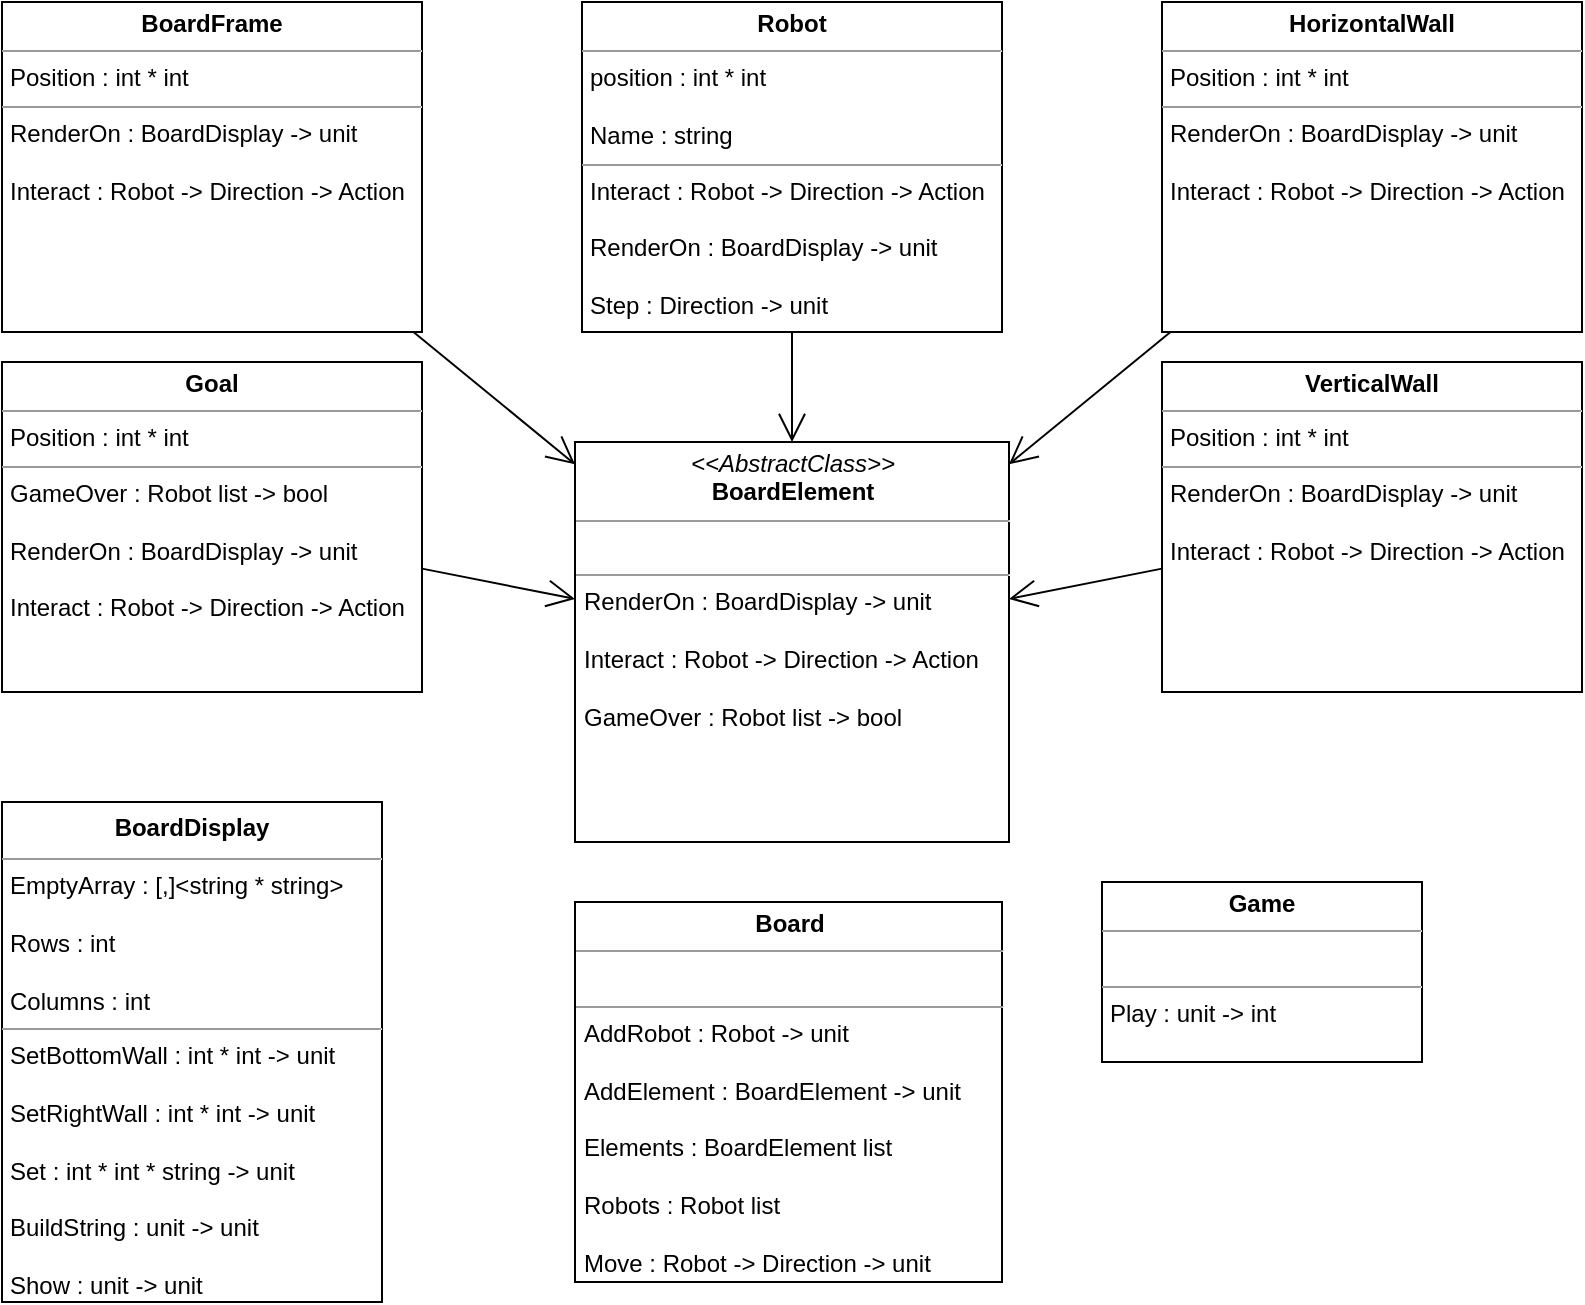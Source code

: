 <mxfile version="15.9.6" type="device"><diagram id="C5RBs43oDa-KdzZeNtuy" name="Page-1"><mxGraphModel dx="1018" dy="601" grid="1" gridSize="10" guides="1" tooltips="1" connect="1" arrows="1" fold="1" page="1" pageScale="1" pageWidth="1169" pageHeight="1654" math="0" shadow="0"><root><mxCell id="WIyWlLk6GJQsqaUBKTNV-0"/><mxCell id="WIyWlLk6GJQsqaUBKTNV-1" parent="WIyWlLk6GJQsqaUBKTNV-0"/><mxCell id="er0PFspoucD0n4DiRWOb-3" value="" style="endArrow=open;endFill=1;endSize=12;html=1;rounded=0;" parent="WIyWlLk6GJQsqaUBKTNV-1" source="-jEHESKyd3ZPEfkHfVcP-8" target="-jEHESKyd3ZPEfkHfVcP-0" edge="1"><mxGeometry width="160" relative="1" as="geometry"><mxPoint x="587.5" y="364" as="sourcePoint"/><mxPoint x="587.5" y="260" as="targetPoint"/></mxGeometry></mxCell><mxCell id="-jEHESKyd3ZPEfkHfVcP-0" value="&lt;p style=&quot;margin: 0px ; margin-top: 4px ; text-align: center&quot;&gt;&lt;i&gt;&amp;lt;&amp;lt;AbstractClass&amp;gt;&amp;gt;&lt;/i&gt;&lt;br&gt;&lt;b&gt;BoardElement&lt;/b&gt;&lt;/p&gt;&lt;hr size=&quot;1&quot;&gt;&lt;p style=&quot;margin: 0px ; margin-left: 4px&quot;&gt;&lt;br&gt;&lt;/p&gt;&lt;hr size=&quot;1&quot;&gt;&lt;p style=&quot;margin: 0px ; margin-left: 4px&quot;&gt;RenderOn : BoardDisplay -&amp;gt; unit&lt;/p&gt;&lt;p style=&quot;margin: 0px ; margin-left: 4px&quot;&gt;&lt;br&gt;&lt;/p&gt;&lt;p style=&quot;margin: 0px ; margin-left: 4px&quot;&gt;Interact : Robot -&amp;gt; Direction -&amp;gt; Action&lt;/p&gt;&lt;p style=&quot;margin: 0px ; margin-left: 4px&quot;&gt;&lt;br&gt;&lt;/p&gt;&lt;p style=&quot;margin: 0px ; margin-left: 4px&quot;&gt;GameOver : Robot list -&amp;gt; bool&lt;/p&gt;&lt;p style=&quot;margin: 0px ; margin-left: 4px&quot;&gt;&lt;br&gt;&lt;/p&gt;" style="verticalAlign=top;align=left;overflow=fill;fontSize=12;fontFamily=Helvetica;html=1;" vertex="1" parent="WIyWlLk6GJQsqaUBKTNV-1"><mxGeometry x="456.5" y="230" width="217" height="200" as="geometry"/></mxCell><mxCell id="-jEHESKyd3ZPEfkHfVcP-6" value="&lt;p style=&quot;margin: 4px 0px 0px ; text-align: center ; line-height: 1.5&quot;&gt;&lt;b&gt;BoardDisplay&lt;/b&gt;&lt;/p&gt;&lt;hr size=&quot;1&quot;&gt;&lt;p style=&quot;margin: 0px ; margin-left: 4px&quot;&gt;EmptyArray : [,]&amp;lt;string * string&amp;gt;&lt;/p&gt;&lt;p style=&quot;margin: 0px ; margin-left: 4px&quot;&gt;&lt;br&gt;&lt;/p&gt;&lt;p style=&quot;margin: 0px ; margin-left: 4px&quot;&gt;&lt;span&gt;Rows : int&lt;/span&gt;&lt;br&gt;&lt;/p&gt;&lt;p style=&quot;margin: 0px ; margin-left: 4px&quot;&gt;&lt;br&gt;&lt;/p&gt;&lt;p style=&quot;margin: 0px ; margin-left: 4px&quot;&gt;Columns : int&lt;/p&gt;&lt;hr size=&quot;1&quot;&gt;&lt;p style=&quot;margin: 0px ; margin-left: 4px&quot;&gt;SetBottomWall : int * int -&amp;gt; unit&lt;/p&gt;&lt;p style=&quot;margin: 0px ; margin-left: 4px&quot;&gt;&lt;br&gt;&lt;/p&gt;&lt;p style=&quot;margin: 0px ; margin-left: 4px&quot;&gt;SetRightWall : int * int -&amp;gt; unit&lt;/p&gt;&lt;p style=&quot;margin: 0px ; margin-left: 4px&quot;&gt;&lt;br&gt;&lt;/p&gt;&lt;p style=&quot;margin: 0px ; margin-left: 4px&quot;&gt;Set : int * int * string -&amp;gt; unit&lt;/p&gt;&lt;p style=&quot;margin: 0px ; margin-left: 4px&quot;&gt;&lt;br&gt;&lt;/p&gt;&lt;p style=&quot;margin: 0px ; margin-left: 4px&quot;&gt;BuildString : unit -&amp;gt; unit&lt;/p&gt;&lt;p style=&quot;margin: 0px ; margin-left: 4px&quot;&gt;&lt;br&gt;&lt;/p&gt;&lt;p style=&quot;margin: 0px ; margin-left: 4px&quot;&gt;Show : unit -&amp;gt; unit&lt;/p&gt;&lt;p style=&quot;margin: 0px ; margin-left: 4px&quot;&gt;&lt;br&gt;&lt;/p&gt;" style="verticalAlign=top;align=left;overflow=fill;fontSize=12;fontFamily=Helvetica;html=1;rounded=0;fillColor=default;gradientColor=none;" vertex="1" parent="WIyWlLk6GJQsqaUBKTNV-1"><mxGeometry x="170" y="410" width="190" height="250" as="geometry"/></mxCell><mxCell id="-jEHESKyd3ZPEfkHfVcP-8" value="&lt;p style=&quot;margin: 0px ; margin-top: 4px ; text-align: center&quot;&gt;&lt;b&gt;Robot&lt;/b&gt;&lt;/p&gt;&lt;hr size=&quot;1&quot;&gt;&lt;p style=&quot;margin: 0px ; margin-left: 4px&quot;&gt;position : int * int&lt;/p&gt;&lt;p style=&quot;margin: 0px ; margin-left: 4px&quot;&gt;&lt;br&gt;&lt;/p&gt;&lt;p style=&quot;margin: 0px ; margin-left: 4px&quot;&gt;Name : string&lt;/p&gt;&lt;hr size=&quot;1&quot;&gt;&lt;p style=&quot;margin: 0px ; margin-left: 4px&quot;&gt;Interact : Robot -&amp;gt; Direction -&amp;gt; Action&lt;/p&gt;&lt;p style=&quot;margin: 0px ; margin-left: 4px&quot;&gt;&lt;br&gt;&lt;/p&gt;&lt;p style=&quot;margin: 0px ; margin-left: 4px&quot;&gt;RenderOn : BoardDisplay -&amp;gt; unit&lt;/p&gt;&lt;p style=&quot;margin: 0px ; margin-left: 4px&quot;&gt;&lt;br&gt;&lt;/p&gt;&lt;p style=&quot;margin: 0px ; margin-left: 4px&quot;&gt;Step : Direction -&amp;gt; unit&lt;/p&gt;" style="verticalAlign=top;align=left;overflow=fill;fontSize=12;fontFamily=Helvetica;html=1;rounded=0;fillColor=default;gradientColor=none;" vertex="1" parent="WIyWlLk6GJQsqaUBKTNV-1"><mxGeometry x="460" y="10" width="210" height="165" as="geometry"/></mxCell><mxCell id="-jEHESKyd3ZPEfkHfVcP-9" value="&lt;p style=&quot;margin: 0px ; margin-top: 4px ; text-align: center&quot;&gt;&lt;b&gt;Goal&lt;/b&gt;&lt;/p&gt;&lt;hr size=&quot;1&quot;&gt;&lt;p style=&quot;margin: 0px ; margin-left: 4px&quot;&gt;Position : int * int&lt;/p&gt;&lt;hr size=&quot;1&quot;&gt;&lt;p style=&quot;margin: 0px ; margin-left: 4px&quot;&gt;GameOver : Robot list -&amp;gt; bool&lt;/p&gt;&lt;p style=&quot;margin: 0px ; margin-left: 4px&quot;&gt;&lt;br&gt;&lt;/p&gt;&lt;p style=&quot;margin: 0px ; margin-left: 4px&quot;&gt;RenderOn : BoardDisplay -&amp;gt; unit&lt;/p&gt;&lt;p style=&quot;margin: 0px ; margin-left: 4px&quot;&gt;&lt;br&gt;&lt;/p&gt;&lt;p style=&quot;margin: 0px ; margin-left: 4px&quot;&gt;Interact : Robot -&amp;gt; Direction -&amp;gt; Action&lt;/p&gt;&lt;p style=&quot;margin: 0px ; margin-left: 4px&quot;&gt;&lt;br&gt;&lt;/p&gt;" style="verticalAlign=top;align=left;overflow=fill;fontSize=12;fontFamily=Helvetica;html=1;rounded=0;fillColor=default;gradientColor=none;" vertex="1" parent="WIyWlLk6GJQsqaUBKTNV-1"><mxGeometry x="170" y="190" width="210" height="165" as="geometry"/></mxCell><mxCell id="-jEHESKyd3ZPEfkHfVcP-10" value="" style="endArrow=open;endFill=1;endSize=12;html=1;rounded=0;" edge="1" parent="WIyWlLk6GJQsqaUBKTNV-1" source="-jEHESKyd3ZPEfkHfVcP-9" target="-jEHESKyd3ZPEfkHfVcP-0"><mxGeometry width="160" relative="1" as="geometry"><mxPoint x="480" y="350" as="sourcePoint"/><mxPoint x="566.098" y="320" as="targetPoint"/></mxGeometry></mxCell><mxCell id="-jEHESKyd3ZPEfkHfVcP-11" value="&lt;p style=&quot;margin: 0px ; margin-top: 4px ; text-align: center&quot;&gt;&lt;b&gt;BoardFrame&lt;/b&gt;&lt;/p&gt;&lt;hr size=&quot;1&quot;&gt;&lt;p style=&quot;margin: 0px ; margin-left: 4px&quot;&gt;Position : int * int&lt;/p&gt;&lt;hr size=&quot;1&quot;&gt;&lt;p style=&quot;margin: 0px ; margin-left: 4px&quot;&gt;RenderOn : BoardDisplay -&amp;gt; unit&lt;/p&gt;&lt;p style=&quot;margin: 0px ; margin-left: 4px&quot;&gt;&lt;br&gt;&lt;/p&gt;&lt;p style=&quot;margin: 0px ; margin-left: 4px&quot;&gt;Interact : Robot -&amp;gt; Direction -&amp;gt; Action&lt;/p&gt;" style="verticalAlign=top;align=left;overflow=fill;fontSize=12;fontFamily=Helvetica;html=1;rounded=0;fillColor=default;gradientColor=none;" vertex="1" parent="WIyWlLk6GJQsqaUBKTNV-1"><mxGeometry x="170" y="10" width="210" height="165" as="geometry"/></mxCell><mxCell id="-jEHESKyd3ZPEfkHfVcP-12" value="" style="endArrow=open;endFill=1;endSize=12;html=1;rounded=0;" edge="1" parent="WIyWlLk6GJQsqaUBKTNV-1" source="-jEHESKyd3ZPEfkHfVcP-11" target="-jEHESKyd3ZPEfkHfVcP-0"><mxGeometry width="160" relative="1" as="geometry"><mxPoint x="320" y="340" as="sourcePoint"/><mxPoint x="320" y="300" as="targetPoint"/></mxGeometry></mxCell><mxCell id="-jEHESKyd3ZPEfkHfVcP-13" value="&lt;p style=&quot;margin: 0px ; margin-top: 4px ; text-align: center&quot;&gt;&lt;b&gt;VerticalWall&lt;/b&gt;&lt;/p&gt;&lt;hr size=&quot;1&quot;&gt;&lt;p style=&quot;margin: 0px ; margin-left: 4px&quot;&gt;Position : int * int&lt;br&gt;&lt;/p&gt;&lt;hr size=&quot;1&quot;&gt;&lt;p style=&quot;margin: 0px ; margin-left: 4px&quot;&gt;RenderOn : BoardDisplay -&amp;gt; unit&lt;/p&gt;&lt;p style=&quot;margin: 0px ; margin-left: 4px&quot;&gt;&lt;br&gt;&lt;/p&gt;&lt;p style=&quot;margin: 0px ; margin-left: 4px&quot;&gt;Interact : Robot -&amp;gt; Direction -&amp;gt; Action&lt;/p&gt;" style="verticalAlign=top;align=left;overflow=fill;fontSize=12;fontFamily=Helvetica;html=1;rounded=0;fillColor=default;gradientColor=none;" vertex="1" parent="WIyWlLk6GJQsqaUBKTNV-1"><mxGeometry x="750" y="190" width="210" height="165" as="geometry"/></mxCell><mxCell id="-jEHESKyd3ZPEfkHfVcP-14" value="" style="endArrow=open;endFill=1;endSize=12;html=1;rounded=0;" edge="1" parent="WIyWlLk6GJQsqaUBKTNV-1" source="-jEHESKyd3ZPEfkHfVcP-13" target="-jEHESKyd3ZPEfkHfVcP-0"><mxGeometry width="160" relative="1" as="geometry"><mxPoint x="870.949" y="345" as="sourcePoint"/><mxPoint x="820.002" y="290" as="targetPoint"/></mxGeometry></mxCell><mxCell id="-jEHESKyd3ZPEfkHfVcP-15" value="&lt;p style=&quot;margin: 0px ; margin-top: 4px ; text-align: center&quot;&gt;&lt;b&gt;HorizontalWall&lt;/b&gt;&lt;/p&gt;&lt;hr size=&quot;1&quot;&gt;&lt;p style=&quot;margin: 0px ; margin-left: 4px&quot;&gt;Position : int * int&lt;br&gt;&lt;/p&gt;&lt;hr size=&quot;1&quot;&gt;&lt;p style=&quot;margin: 0px ; margin-left: 4px&quot;&gt;RenderOn : BoardDisplay -&amp;gt; unit&lt;/p&gt;&lt;p style=&quot;margin: 0px ; margin-left: 4px&quot;&gt;&lt;br&gt;&lt;/p&gt;&lt;p style=&quot;margin: 0px ; margin-left: 4px&quot;&gt;Interact : Robot -&amp;gt; Direction -&amp;gt; Action&lt;br&gt;&lt;/p&gt;" style="verticalAlign=top;align=left;overflow=fill;fontSize=12;fontFamily=Helvetica;html=1;rounded=0;fillColor=default;gradientColor=none;" vertex="1" parent="WIyWlLk6GJQsqaUBKTNV-1"><mxGeometry x="750" y="10" width="210" height="165" as="geometry"/></mxCell><mxCell id="-jEHESKyd3ZPEfkHfVcP-16" value="" style="endArrow=open;endFill=1;endSize=12;html=1;rounded=0;" edge="1" parent="WIyWlLk6GJQsqaUBKTNV-1" source="-jEHESKyd3ZPEfkHfVcP-15" target="-jEHESKyd3ZPEfkHfVcP-0"><mxGeometry width="160" relative="1" as="geometry"><mxPoint x="390" y="137.802" as="sourcePoint"/><mxPoint x="466.5" y="163.522" as="targetPoint"/></mxGeometry></mxCell><mxCell id="-jEHESKyd3ZPEfkHfVcP-17" value="&lt;p style=&quot;margin: 0px ; margin-top: 4px ; text-align: center&quot;&gt;&lt;b&gt;Board&lt;/b&gt;&lt;/p&gt;&lt;hr size=&quot;1&quot;&gt;&lt;p style=&quot;margin: 0px ; margin-left: 4px&quot;&gt;&lt;br&gt;&lt;/p&gt;&lt;hr size=&quot;1&quot;&gt;&lt;p style=&quot;margin: 0px ; margin-left: 4px&quot;&gt;AddRobot : Robot -&amp;gt; unit&lt;/p&gt;&lt;p style=&quot;margin: 0px ; margin-left: 4px&quot;&gt;&lt;br&gt;&lt;/p&gt;&lt;p style=&quot;margin: 0px ; margin-left: 4px&quot;&gt;AddElement : BoardElement -&amp;gt; unit&lt;/p&gt;&lt;p style=&quot;margin: 0px ; margin-left: 4px&quot;&gt;&lt;br&gt;&lt;/p&gt;&lt;p style=&quot;margin: 0px ; margin-left: 4px&quot;&gt;Elements : BoardElement list&lt;/p&gt;&lt;p style=&quot;margin: 0px ; margin-left: 4px&quot;&gt;&lt;br&gt;&lt;/p&gt;&lt;p style=&quot;margin: 0px ; margin-left: 4px&quot;&gt;Robots : Robot list&lt;/p&gt;&lt;p style=&quot;margin: 0px ; margin-left: 4px&quot;&gt;&lt;br&gt;&lt;/p&gt;&lt;p style=&quot;margin: 0px ; margin-left: 4px&quot;&gt;Move : Robot -&amp;gt; Direction -&amp;gt; unit&lt;/p&gt;" style="verticalAlign=top;align=left;overflow=fill;fontSize=12;fontFamily=Helvetica;html=1;rounded=0;fillColor=default;gradientColor=none;" vertex="1" parent="WIyWlLk6GJQsqaUBKTNV-1"><mxGeometry x="456.5" y="460" width="213.5" height="190" as="geometry"/></mxCell><mxCell id="-jEHESKyd3ZPEfkHfVcP-18" value="&lt;p style=&quot;margin: 0px ; margin-top: 4px ; text-align: center&quot;&gt;&lt;b&gt;Game&lt;/b&gt;&lt;/p&gt;&lt;hr size=&quot;1&quot;&gt;&lt;p style=&quot;margin: 0px ; margin-left: 4px&quot;&gt;&lt;br&gt;&lt;/p&gt;&lt;hr size=&quot;1&quot;&gt;&lt;p style=&quot;margin: 0px ; margin-left: 4px&quot;&gt;Play : unit -&amp;gt; int&lt;/p&gt;" style="verticalAlign=top;align=left;overflow=fill;fontSize=12;fontFamily=Helvetica;html=1;rounded=0;fillColor=default;gradientColor=none;" vertex="1" parent="WIyWlLk6GJQsqaUBKTNV-1"><mxGeometry x="720" y="450" width="160" height="90" as="geometry"/></mxCell></root></mxGraphModel></diagram></mxfile>